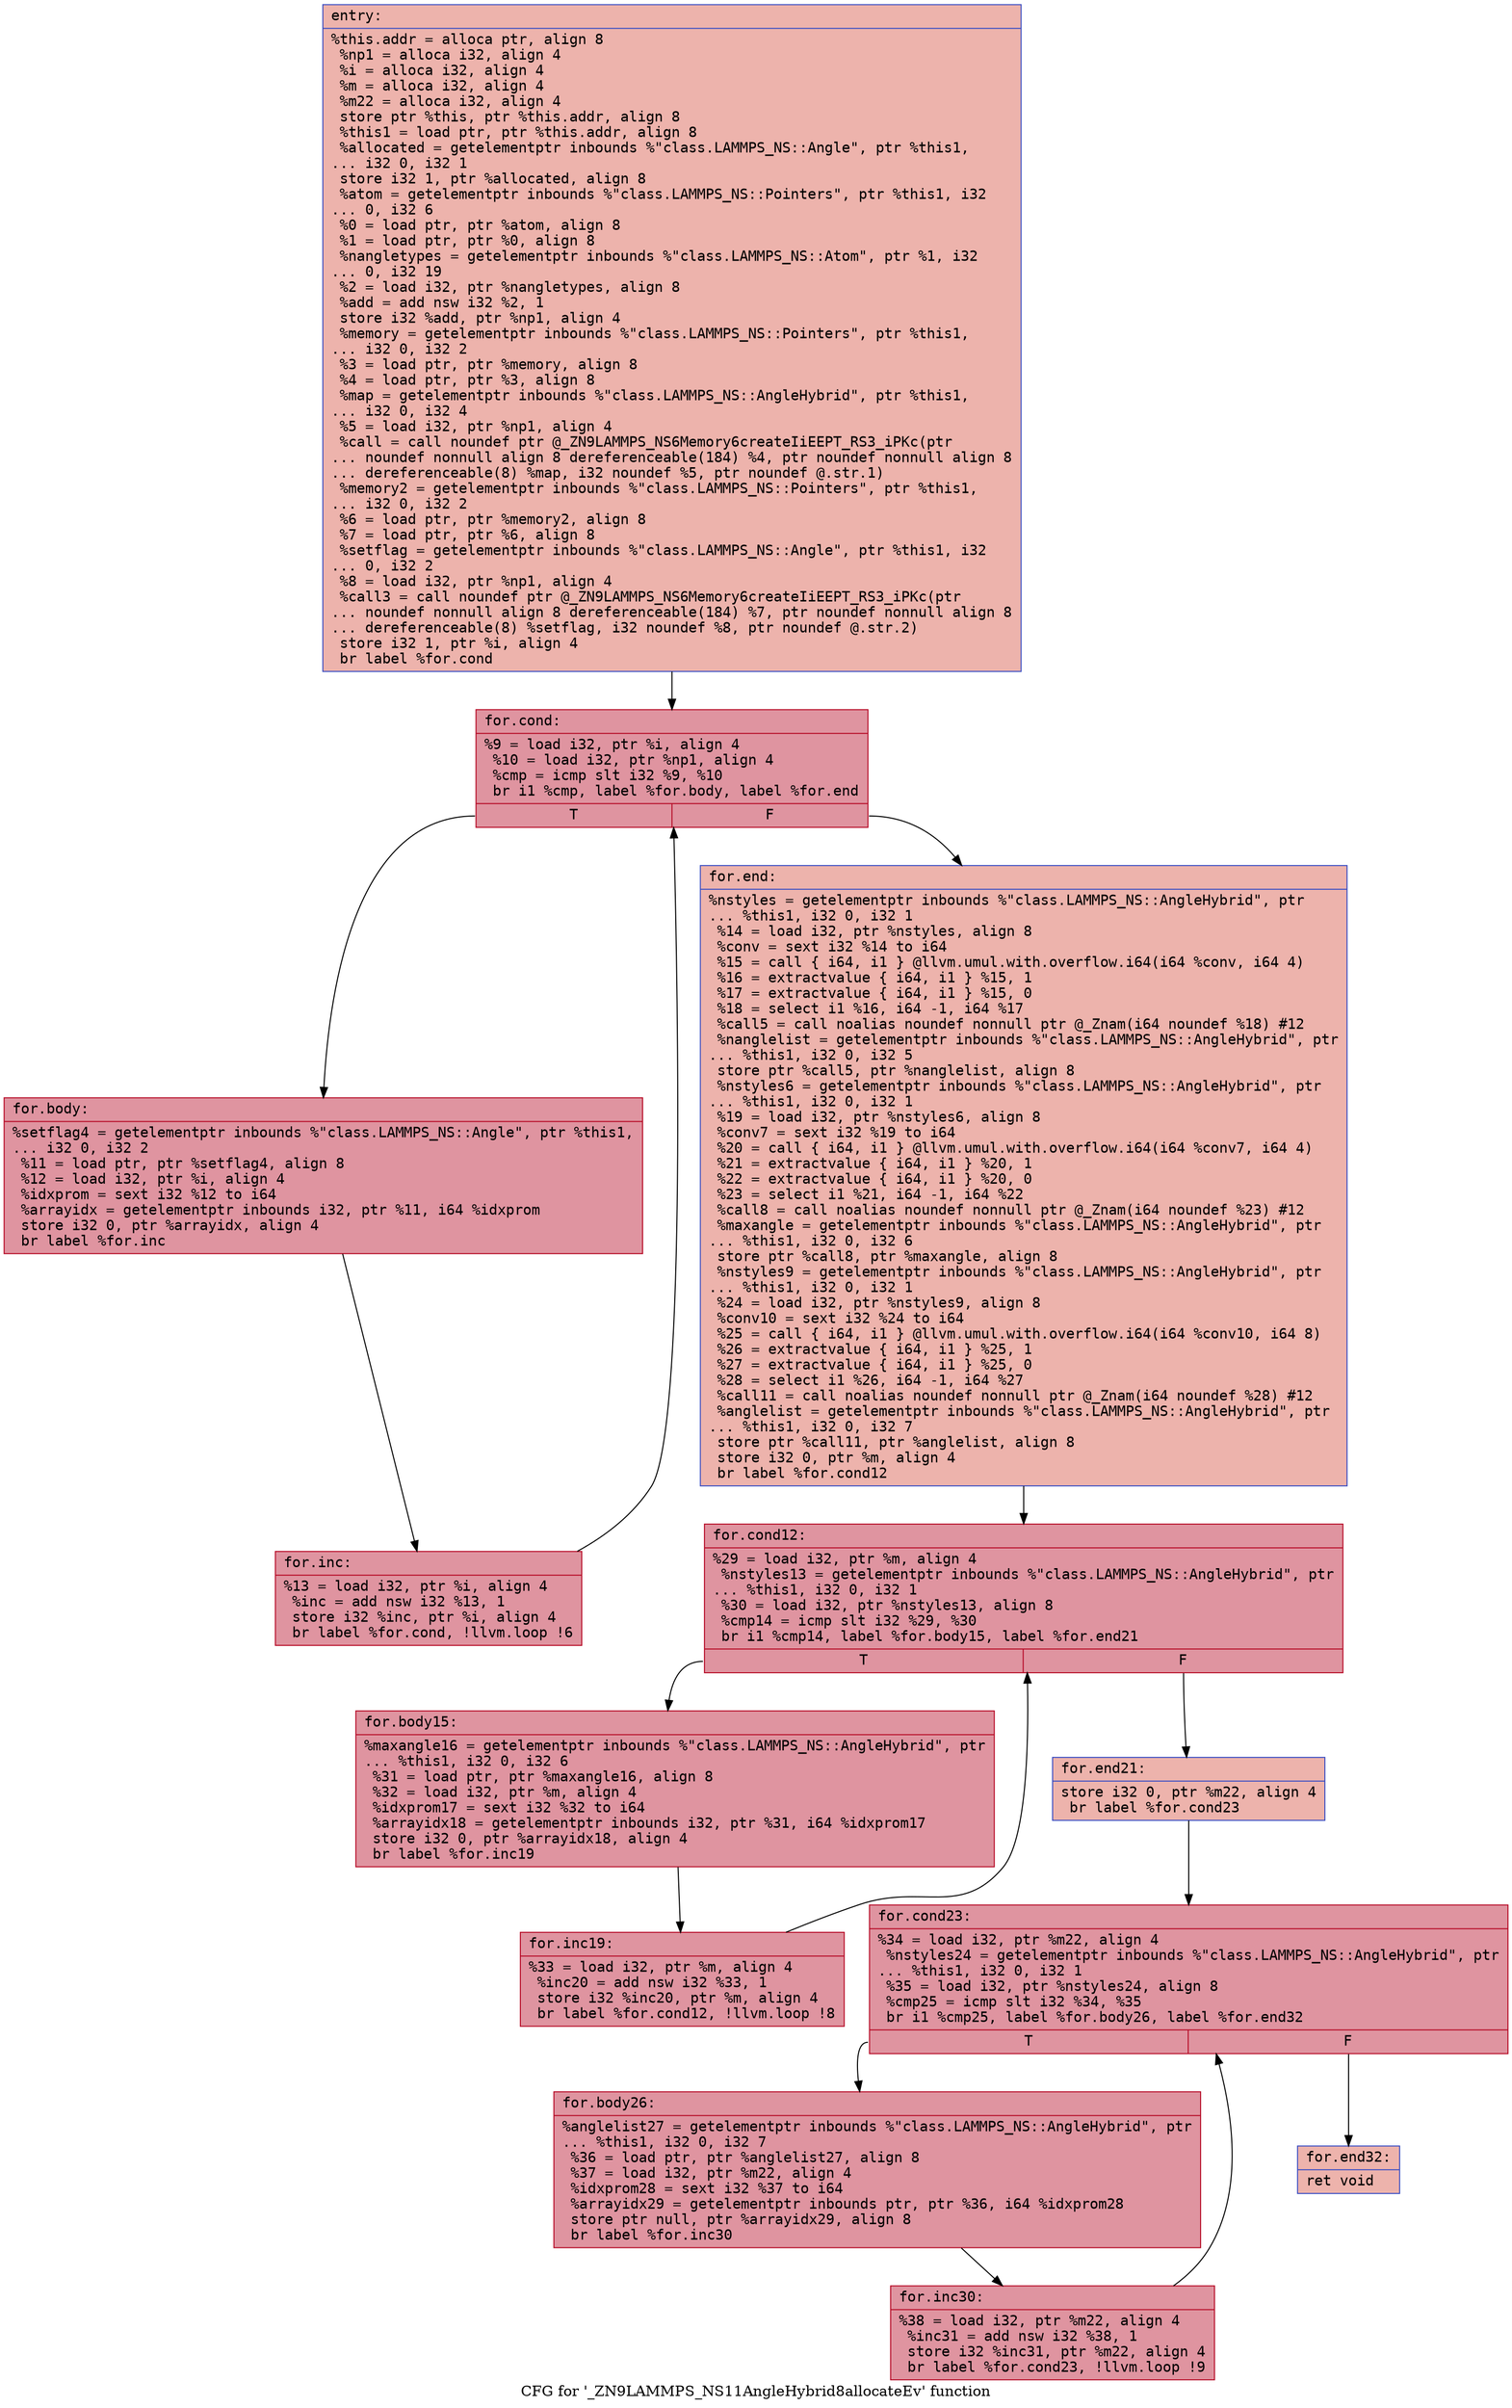 digraph "CFG for '_ZN9LAMMPS_NS11AngleHybrid8allocateEv' function" {
	label="CFG for '_ZN9LAMMPS_NS11AngleHybrid8allocateEv' function";

	Node0x55b510d43b10 [shape=record,color="#3d50c3ff", style=filled, fillcolor="#d6524470" fontname="Courier",label="{entry:\l|  %this.addr = alloca ptr, align 8\l  %np1 = alloca i32, align 4\l  %i = alloca i32, align 4\l  %m = alloca i32, align 4\l  %m22 = alloca i32, align 4\l  store ptr %this, ptr %this.addr, align 8\l  %this1 = load ptr, ptr %this.addr, align 8\l  %allocated = getelementptr inbounds %\"class.LAMMPS_NS::Angle\", ptr %this1,\l... i32 0, i32 1\l  store i32 1, ptr %allocated, align 8\l  %atom = getelementptr inbounds %\"class.LAMMPS_NS::Pointers\", ptr %this1, i32\l... 0, i32 6\l  %0 = load ptr, ptr %atom, align 8\l  %1 = load ptr, ptr %0, align 8\l  %nangletypes = getelementptr inbounds %\"class.LAMMPS_NS::Atom\", ptr %1, i32\l... 0, i32 19\l  %2 = load i32, ptr %nangletypes, align 8\l  %add = add nsw i32 %2, 1\l  store i32 %add, ptr %np1, align 4\l  %memory = getelementptr inbounds %\"class.LAMMPS_NS::Pointers\", ptr %this1,\l... i32 0, i32 2\l  %3 = load ptr, ptr %memory, align 8\l  %4 = load ptr, ptr %3, align 8\l  %map = getelementptr inbounds %\"class.LAMMPS_NS::AngleHybrid\", ptr %this1,\l... i32 0, i32 4\l  %5 = load i32, ptr %np1, align 4\l  %call = call noundef ptr @_ZN9LAMMPS_NS6Memory6createIiEEPT_RS3_iPKc(ptr\l... noundef nonnull align 8 dereferenceable(184) %4, ptr noundef nonnull align 8\l... dereferenceable(8) %map, i32 noundef %5, ptr noundef @.str.1)\l  %memory2 = getelementptr inbounds %\"class.LAMMPS_NS::Pointers\", ptr %this1,\l... i32 0, i32 2\l  %6 = load ptr, ptr %memory2, align 8\l  %7 = load ptr, ptr %6, align 8\l  %setflag = getelementptr inbounds %\"class.LAMMPS_NS::Angle\", ptr %this1, i32\l... 0, i32 2\l  %8 = load i32, ptr %np1, align 4\l  %call3 = call noundef ptr @_ZN9LAMMPS_NS6Memory6createIiEEPT_RS3_iPKc(ptr\l... noundef nonnull align 8 dereferenceable(184) %7, ptr noundef nonnull align 8\l... dereferenceable(8) %setflag, i32 noundef %8, ptr noundef @.str.2)\l  store i32 1, ptr %i, align 4\l  br label %for.cond\l}"];
	Node0x55b510d43b10 -> Node0x55b510d45260[tooltip="entry -> for.cond\nProbability 100.00%" ];
	Node0x55b510d45260 [shape=record,color="#b70d28ff", style=filled, fillcolor="#b70d2870" fontname="Courier",label="{for.cond:\l|  %9 = load i32, ptr %i, align 4\l  %10 = load i32, ptr %np1, align 4\l  %cmp = icmp slt i32 %9, %10\l  br i1 %cmp, label %for.body, label %for.end\l|{<s0>T|<s1>F}}"];
	Node0x55b510d45260:s0 -> Node0x55b510d454b0[tooltip="for.cond -> for.body\nProbability 96.88%" ];
	Node0x55b510d45260:s1 -> Node0x55b510d45530[tooltip="for.cond -> for.end\nProbability 3.12%" ];
	Node0x55b510d454b0 [shape=record,color="#b70d28ff", style=filled, fillcolor="#b70d2870" fontname="Courier",label="{for.body:\l|  %setflag4 = getelementptr inbounds %\"class.LAMMPS_NS::Angle\", ptr %this1,\l... i32 0, i32 2\l  %11 = load ptr, ptr %setflag4, align 8\l  %12 = load i32, ptr %i, align 4\l  %idxprom = sext i32 %12 to i64\l  %arrayidx = getelementptr inbounds i32, ptr %11, i64 %idxprom\l  store i32 0, ptr %arrayidx, align 4\l  br label %for.inc\l}"];
	Node0x55b510d454b0 -> Node0x55b510d446b0[tooltip="for.body -> for.inc\nProbability 100.00%" ];
	Node0x55b510d446b0 [shape=record,color="#b70d28ff", style=filled, fillcolor="#b70d2870" fontname="Courier",label="{for.inc:\l|  %13 = load i32, ptr %i, align 4\l  %inc = add nsw i32 %13, 1\l  store i32 %inc, ptr %i, align 4\l  br label %for.cond, !llvm.loop !6\l}"];
	Node0x55b510d446b0 -> Node0x55b510d45260[tooltip="for.inc -> for.cond\nProbability 100.00%" ];
	Node0x55b510d45530 [shape=record,color="#3d50c3ff", style=filled, fillcolor="#d6524470" fontname="Courier",label="{for.end:\l|  %nstyles = getelementptr inbounds %\"class.LAMMPS_NS::AngleHybrid\", ptr\l... %this1, i32 0, i32 1\l  %14 = load i32, ptr %nstyles, align 8\l  %conv = sext i32 %14 to i64\l  %15 = call \{ i64, i1 \} @llvm.umul.with.overflow.i64(i64 %conv, i64 4)\l  %16 = extractvalue \{ i64, i1 \} %15, 1\l  %17 = extractvalue \{ i64, i1 \} %15, 0\l  %18 = select i1 %16, i64 -1, i64 %17\l  %call5 = call noalias noundef nonnull ptr @_Znam(i64 noundef %18) #12\l  %nanglelist = getelementptr inbounds %\"class.LAMMPS_NS::AngleHybrid\", ptr\l... %this1, i32 0, i32 5\l  store ptr %call5, ptr %nanglelist, align 8\l  %nstyles6 = getelementptr inbounds %\"class.LAMMPS_NS::AngleHybrid\", ptr\l... %this1, i32 0, i32 1\l  %19 = load i32, ptr %nstyles6, align 8\l  %conv7 = sext i32 %19 to i64\l  %20 = call \{ i64, i1 \} @llvm.umul.with.overflow.i64(i64 %conv7, i64 4)\l  %21 = extractvalue \{ i64, i1 \} %20, 1\l  %22 = extractvalue \{ i64, i1 \} %20, 0\l  %23 = select i1 %21, i64 -1, i64 %22\l  %call8 = call noalias noundef nonnull ptr @_Znam(i64 noundef %23) #12\l  %maxangle = getelementptr inbounds %\"class.LAMMPS_NS::AngleHybrid\", ptr\l... %this1, i32 0, i32 6\l  store ptr %call8, ptr %maxangle, align 8\l  %nstyles9 = getelementptr inbounds %\"class.LAMMPS_NS::AngleHybrid\", ptr\l... %this1, i32 0, i32 1\l  %24 = load i32, ptr %nstyles9, align 8\l  %conv10 = sext i32 %24 to i64\l  %25 = call \{ i64, i1 \} @llvm.umul.with.overflow.i64(i64 %conv10, i64 8)\l  %26 = extractvalue \{ i64, i1 \} %25, 1\l  %27 = extractvalue \{ i64, i1 \} %25, 0\l  %28 = select i1 %26, i64 -1, i64 %27\l  %call11 = call noalias noundef nonnull ptr @_Znam(i64 noundef %28) #12\l  %anglelist = getelementptr inbounds %\"class.LAMMPS_NS::AngleHybrid\", ptr\l... %this1, i32 0, i32 7\l  store ptr %call11, ptr %anglelist, align 8\l  store i32 0, ptr %m, align 4\l  br label %for.cond12\l}"];
	Node0x55b510d45530 -> Node0x55b510d478b0[tooltip="for.end -> for.cond12\nProbability 100.00%" ];
	Node0x55b510d478b0 [shape=record,color="#b70d28ff", style=filled, fillcolor="#b70d2870" fontname="Courier",label="{for.cond12:\l|  %29 = load i32, ptr %m, align 4\l  %nstyles13 = getelementptr inbounds %\"class.LAMMPS_NS::AngleHybrid\", ptr\l... %this1, i32 0, i32 1\l  %30 = load i32, ptr %nstyles13, align 8\l  %cmp14 = icmp slt i32 %29, %30\l  br i1 %cmp14, label %for.body15, label %for.end21\l|{<s0>T|<s1>F}}"];
	Node0x55b510d478b0:s0 -> Node0x55b510d47c10[tooltip="for.cond12 -> for.body15\nProbability 96.88%" ];
	Node0x55b510d478b0:s1 -> Node0x55b510d47c90[tooltip="for.cond12 -> for.end21\nProbability 3.12%" ];
	Node0x55b510d47c10 [shape=record,color="#b70d28ff", style=filled, fillcolor="#b70d2870" fontname="Courier",label="{for.body15:\l|  %maxangle16 = getelementptr inbounds %\"class.LAMMPS_NS::AngleHybrid\", ptr\l... %this1, i32 0, i32 6\l  %31 = load ptr, ptr %maxangle16, align 8\l  %32 = load i32, ptr %m, align 4\l  %idxprom17 = sext i32 %32 to i64\l  %arrayidx18 = getelementptr inbounds i32, ptr %31, i64 %idxprom17\l  store i32 0, ptr %arrayidx18, align 4\l  br label %for.inc19\l}"];
	Node0x55b510d47c10 -> Node0x55b510d481c0[tooltip="for.body15 -> for.inc19\nProbability 100.00%" ];
	Node0x55b510d481c0 [shape=record,color="#b70d28ff", style=filled, fillcolor="#b70d2870" fontname="Courier",label="{for.inc19:\l|  %33 = load i32, ptr %m, align 4\l  %inc20 = add nsw i32 %33, 1\l  store i32 %inc20, ptr %m, align 4\l  br label %for.cond12, !llvm.loop !8\l}"];
	Node0x55b510d481c0 -> Node0x55b510d478b0[tooltip="for.inc19 -> for.cond12\nProbability 100.00%" ];
	Node0x55b510d47c90 [shape=record,color="#3d50c3ff", style=filled, fillcolor="#d6524470" fontname="Courier",label="{for.end21:\l|  store i32 0, ptr %m22, align 4\l  br label %for.cond23\l}"];
	Node0x55b510d47c90 -> Node0x55b510d48d00[tooltip="for.end21 -> for.cond23\nProbability 100.00%" ];
	Node0x55b510d48d00 [shape=record,color="#b70d28ff", style=filled, fillcolor="#b70d2870" fontname="Courier",label="{for.cond23:\l|  %34 = load i32, ptr %m22, align 4\l  %nstyles24 = getelementptr inbounds %\"class.LAMMPS_NS::AngleHybrid\", ptr\l... %this1, i32 0, i32 1\l  %35 = load i32, ptr %nstyles24, align 8\l  %cmp25 = icmp slt i32 %34, %35\l  br i1 %cmp25, label %for.body26, label %for.end32\l|{<s0>T|<s1>F}}"];
	Node0x55b510d48d00:s0 -> Node0x55b510d49090[tooltip="for.cond23 -> for.body26\nProbability 96.88%" ];
	Node0x55b510d48d00:s1 -> Node0x55b510d49110[tooltip="for.cond23 -> for.end32\nProbability 3.12%" ];
	Node0x55b510d49090 [shape=record,color="#b70d28ff", style=filled, fillcolor="#b70d2870" fontname="Courier",label="{for.body26:\l|  %anglelist27 = getelementptr inbounds %\"class.LAMMPS_NS::AngleHybrid\", ptr\l... %this1, i32 0, i32 7\l  %36 = load ptr, ptr %anglelist27, align 8\l  %37 = load i32, ptr %m22, align 4\l  %idxprom28 = sext i32 %37 to i64\l  %arrayidx29 = getelementptr inbounds ptr, ptr %36, i64 %idxprom28\l  store ptr null, ptr %arrayidx29, align 8\l  br label %for.inc30\l}"];
	Node0x55b510d49090 -> Node0x55b510d49640[tooltip="for.body26 -> for.inc30\nProbability 100.00%" ];
	Node0x55b510d49640 [shape=record,color="#b70d28ff", style=filled, fillcolor="#b70d2870" fontname="Courier",label="{for.inc30:\l|  %38 = load i32, ptr %m22, align 4\l  %inc31 = add nsw i32 %38, 1\l  store i32 %inc31, ptr %m22, align 4\l  br label %for.cond23, !llvm.loop !9\l}"];
	Node0x55b510d49640 -> Node0x55b510d48d00[tooltip="for.inc30 -> for.cond23\nProbability 100.00%" ];
	Node0x55b510d49110 [shape=record,color="#3d50c3ff", style=filled, fillcolor="#d6524470" fontname="Courier",label="{for.end32:\l|  ret void\l}"];
}
